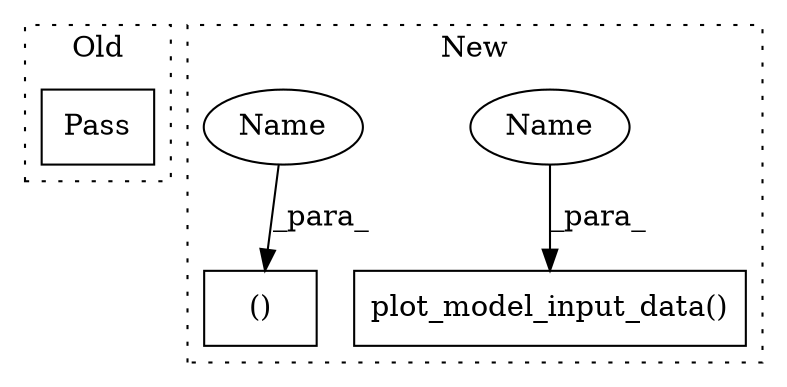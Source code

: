 digraph G {
subgraph cluster0 {
1 [label="Pass" a="62" s="10852" l="4" shape="box"];
label = "Old";
style="dotted";
}
subgraph cluster1 {
2 [label="plot_model_input_data()" a="75" s="6074,6102" l="27,41" shape="box"];
3 [label="()" a="54" s="6037" l="2" shape="box"];
4 [label="Name" a="87" s="6101" l="1" shape="ellipse"];
5 [label="Name" a="87" s="6036" l="1" shape="ellipse"];
label = "New";
style="dotted";
}
4 -> 2 [label="_para_"];
5 -> 3 [label="_para_"];
}